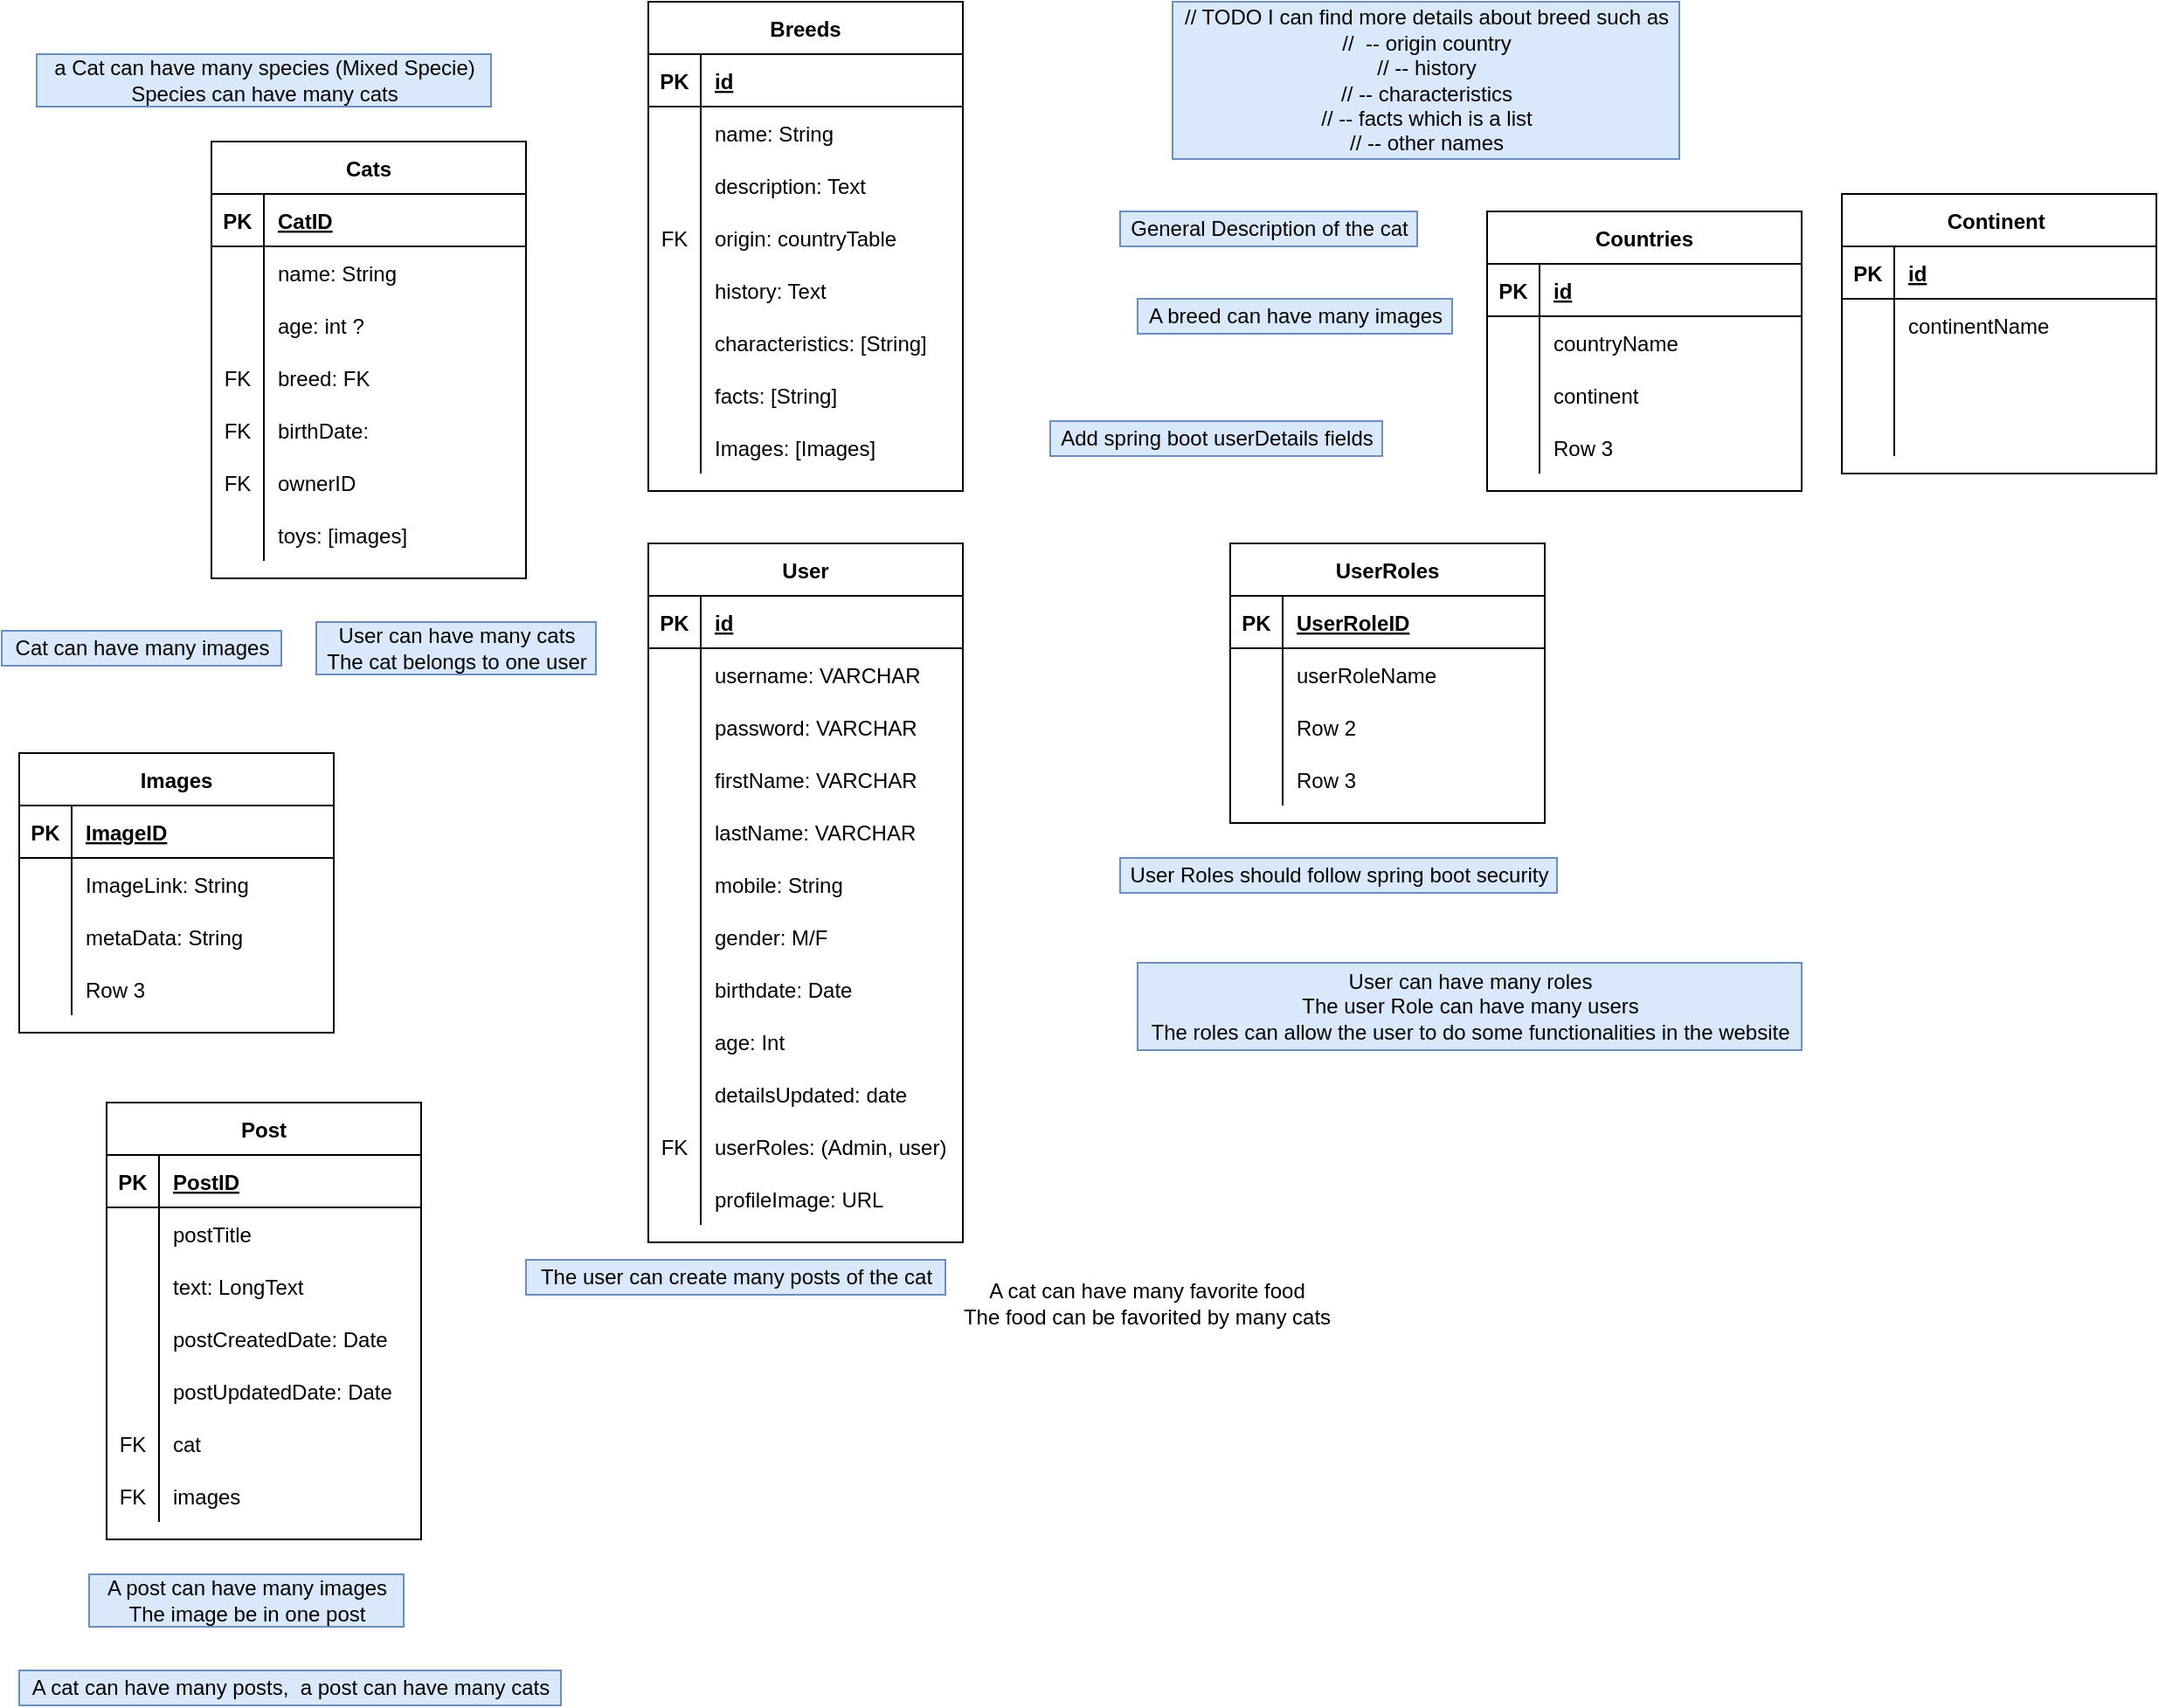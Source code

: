 <mxfile version="17.2.4" type="device"><diagram id="R2lEEEUBdFMjLlhIrx00" name="Page-1"><mxGraphModel dx="1107" dy="854" grid="1" gridSize="10" guides="1" tooltips="1" connect="1" arrows="1" fold="1" page="1" pageScale="1" pageWidth="850" pageHeight="1100" math="0" shadow="0" extFonts="Permanent Marker^https://fonts.googleapis.com/css?family=Permanent+Marker"><root><mxCell id="0"/><mxCell id="1" parent="0"/><mxCell id="0YcDJ8X8mqou8YEP6Hod-1" value="Cats" style="shape=table;startSize=30;container=1;collapsible=1;childLayout=tableLayout;fixedRows=1;rowLines=0;fontStyle=1;align=center;resizeLast=1;" parent="1" vertex="1"><mxGeometry x="140" y="100" width="180" height="250" as="geometry"/></mxCell><mxCell id="0YcDJ8X8mqou8YEP6Hod-2" value="" style="shape=tableRow;horizontal=0;startSize=0;swimlaneHead=0;swimlaneBody=0;fillColor=none;collapsible=0;dropTarget=0;points=[[0,0.5],[1,0.5]];portConstraint=eastwest;top=0;left=0;right=0;bottom=1;" parent="0YcDJ8X8mqou8YEP6Hod-1" vertex="1"><mxGeometry y="30" width="180" height="30" as="geometry"/></mxCell><mxCell id="0YcDJ8X8mqou8YEP6Hod-3" value="PK" style="shape=partialRectangle;connectable=0;fillColor=none;top=0;left=0;bottom=0;right=0;fontStyle=1;overflow=hidden;" parent="0YcDJ8X8mqou8YEP6Hod-2" vertex="1"><mxGeometry width="30" height="30" as="geometry"><mxRectangle width="30" height="30" as="alternateBounds"/></mxGeometry></mxCell><mxCell id="0YcDJ8X8mqou8YEP6Hod-4" value="CatID" style="shape=partialRectangle;connectable=0;fillColor=none;top=0;left=0;bottom=0;right=0;align=left;spacingLeft=6;fontStyle=5;overflow=hidden;" parent="0YcDJ8X8mqou8YEP6Hod-2" vertex="1"><mxGeometry x="30" width="150" height="30" as="geometry"><mxRectangle width="150" height="30" as="alternateBounds"/></mxGeometry></mxCell><mxCell id="0YcDJ8X8mqou8YEP6Hod-5" value="" style="shape=tableRow;horizontal=0;startSize=0;swimlaneHead=0;swimlaneBody=0;fillColor=none;collapsible=0;dropTarget=0;points=[[0,0.5],[1,0.5]];portConstraint=eastwest;top=0;left=0;right=0;bottom=0;" parent="0YcDJ8X8mqou8YEP6Hod-1" vertex="1"><mxGeometry y="60" width="180" height="30" as="geometry"/></mxCell><mxCell id="0YcDJ8X8mqou8YEP6Hod-6" value="" style="shape=partialRectangle;connectable=0;fillColor=none;top=0;left=0;bottom=0;right=0;editable=1;overflow=hidden;" parent="0YcDJ8X8mqou8YEP6Hod-5" vertex="1"><mxGeometry width="30" height="30" as="geometry"><mxRectangle width="30" height="30" as="alternateBounds"/></mxGeometry></mxCell><mxCell id="0YcDJ8X8mqou8YEP6Hod-7" value="name: String" style="shape=partialRectangle;connectable=0;fillColor=none;top=0;left=0;bottom=0;right=0;align=left;spacingLeft=6;overflow=hidden;" parent="0YcDJ8X8mqou8YEP6Hod-5" vertex="1"><mxGeometry x="30" width="150" height="30" as="geometry"><mxRectangle width="150" height="30" as="alternateBounds"/></mxGeometry></mxCell><mxCell id="0YcDJ8X8mqou8YEP6Hod-8" value="" style="shape=tableRow;horizontal=0;startSize=0;swimlaneHead=0;swimlaneBody=0;fillColor=none;collapsible=0;dropTarget=0;points=[[0,0.5],[1,0.5]];portConstraint=eastwest;top=0;left=0;right=0;bottom=0;" parent="0YcDJ8X8mqou8YEP6Hod-1" vertex="1"><mxGeometry y="90" width="180" height="30" as="geometry"/></mxCell><mxCell id="0YcDJ8X8mqou8YEP6Hod-9" value="" style="shape=partialRectangle;connectable=0;fillColor=none;top=0;left=0;bottom=0;right=0;editable=1;overflow=hidden;" parent="0YcDJ8X8mqou8YEP6Hod-8" vertex="1"><mxGeometry width="30" height="30" as="geometry"><mxRectangle width="30" height="30" as="alternateBounds"/></mxGeometry></mxCell><mxCell id="0YcDJ8X8mqou8YEP6Hod-10" value="age: int ?" style="shape=partialRectangle;connectable=0;fillColor=none;top=0;left=0;bottom=0;right=0;align=left;spacingLeft=6;overflow=hidden;" parent="0YcDJ8X8mqou8YEP6Hod-8" vertex="1"><mxGeometry x="30" width="150" height="30" as="geometry"><mxRectangle width="150" height="30" as="alternateBounds"/></mxGeometry></mxCell><mxCell id="0YcDJ8X8mqou8YEP6Hod-11" value="" style="shape=tableRow;horizontal=0;startSize=0;swimlaneHead=0;swimlaneBody=0;fillColor=none;collapsible=0;dropTarget=0;points=[[0,0.5],[1,0.5]];portConstraint=eastwest;top=0;left=0;right=0;bottom=0;" parent="0YcDJ8X8mqou8YEP6Hod-1" vertex="1"><mxGeometry y="120" width="180" height="30" as="geometry"/></mxCell><mxCell id="0YcDJ8X8mqou8YEP6Hod-12" value="FK" style="shape=partialRectangle;connectable=0;fillColor=none;top=0;left=0;bottom=0;right=0;editable=1;overflow=hidden;" parent="0YcDJ8X8mqou8YEP6Hod-11" vertex="1"><mxGeometry width="30" height="30" as="geometry"><mxRectangle width="30" height="30" as="alternateBounds"/></mxGeometry></mxCell><mxCell id="0YcDJ8X8mqou8YEP6Hod-13" value="breed: FK" style="shape=partialRectangle;connectable=0;fillColor=none;top=0;left=0;bottom=0;right=0;align=left;spacingLeft=6;overflow=hidden;" parent="0YcDJ8X8mqou8YEP6Hod-11" vertex="1"><mxGeometry x="30" width="150" height="30" as="geometry"><mxRectangle width="150" height="30" as="alternateBounds"/></mxGeometry></mxCell><mxCell id="0YcDJ8X8mqou8YEP6Hod-100" value="" style="shape=tableRow;horizontal=0;startSize=0;swimlaneHead=0;swimlaneBody=0;fillColor=none;collapsible=0;dropTarget=0;points=[[0,0.5],[1,0.5]];portConstraint=eastwest;top=0;left=0;right=0;bottom=0;" parent="0YcDJ8X8mqou8YEP6Hod-1" vertex="1"><mxGeometry y="150" width="180" height="30" as="geometry"/></mxCell><mxCell id="0YcDJ8X8mqou8YEP6Hod-101" value="FK" style="shape=partialRectangle;connectable=0;fillColor=none;top=0;left=0;bottom=0;right=0;editable=1;overflow=hidden;" parent="0YcDJ8X8mqou8YEP6Hod-100" vertex="1"><mxGeometry width="30" height="30" as="geometry"><mxRectangle width="30" height="30" as="alternateBounds"/></mxGeometry></mxCell><mxCell id="0YcDJ8X8mqou8YEP6Hod-102" value="birthDate:" style="shape=partialRectangle;connectable=0;fillColor=none;top=0;left=0;bottom=0;right=0;align=left;spacingLeft=6;overflow=hidden;" parent="0YcDJ8X8mqou8YEP6Hod-100" vertex="1"><mxGeometry x="30" width="150" height="30" as="geometry"><mxRectangle width="150" height="30" as="alternateBounds"/></mxGeometry></mxCell><mxCell id="0YcDJ8X8mqou8YEP6Hod-114" value="" style="shape=tableRow;horizontal=0;startSize=0;swimlaneHead=0;swimlaneBody=0;fillColor=none;collapsible=0;dropTarget=0;points=[[0,0.5],[1,0.5]];portConstraint=eastwest;top=0;left=0;right=0;bottom=0;" parent="0YcDJ8X8mqou8YEP6Hod-1" vertex="1"><mxGeometry y="180" width="180" height="30" as="geometry"/></mxCell><mxCell id="0YcDJ8X8mqou8YEP6Hod-115" value="FK" style="shape=partialRectangle;connectable=0;fillColor=none;top=0;left=0;bottom=0;right=0;editable=1;overflow=hidden;" parent="0YcDJ8X8mqou8YEP6Hod-114" vertex="1"><mxGeometry width="30" height="30" as="geometry"><mxRectangle width="30" height="30" as="alternateBounds"/></mxGeometry></mxCell><mxCell id="0YcDJ8X8mqou8YEP6Hod-116" value="ownerID" style="shape=partialRectangle;connectable=0;fillColor=none;top=0;left=0;bottom=0;right=0;align=left;spacingLeft=6;overflow=hidden;" parent="0YcDJ8X8mqou8YEP6Hod-114" vertex="1"><mxGeometry x="30" width="150" height="30" as="geometry"><mxRectangle width="150" height="30" as="alternateBounds"/></mxGeometry></mxCell><mxCell id="q5Ss8DFmrDMebMH1zld5-54" value="" style="shape=tableRow;horizontal=0;startSize=0;swimlaneHead=0;swimlaneBody=0;fillColor=none;collapsible=0;dropTarget=0;points=[[0,0.5],[1,0.5]];portConstraint=eastwest;top=0;left=0;right=0;bottom=0;" vertex="1" parent="0YcDJ8X8mqou8YEP6Hod-1"><mxGeometry y="210" width="180" height="30" as="geometry"/></mxCell><mxCell id="q5Ss8DFmrDMebMH1zld5-55" value="" style="shape=partialRectangle;connectable=0;fillColor=none;top=0;left=0;bottom=0;right=0;editable=1;overflow=hidden;" vertex="1" parent="q5Ss8DFmrDMebMH1zld5-54"><mxGeometry width="30" height="30" as="geometry"><mxRectangle width="30" height="30" as="alternateBounds"/></mxGeometry></mxCell><mxCell id="q5Ss8DFmrDMebMH1zld5-56" value="toys: [images]" style="shape=partialRectangle;connectable=0;fillColor=none;top=0;left=0;bottom=0;right=0;align=left;spacingLeft=6;overflow=hidden;" vertex="1" parent="q5Ss8DFmrDMebMH1zld5-54"><mxGeometry x="30" width="150" height="30" as="geometry"><mxRectangle width="150" height="30" as="alternateBounds"/></mxGeometry></mxCell><mxCell id="0YcDJ8X8mqou8YEP6Hod-43" value="a Cat can have many species (Mixed Specie)&lt;br&gt;Species can have many cats" style="text;html=1;align=center;verticalAlign=middle;resizable=0;points=[];autosize=1;strokeColor=#6c8ebf;fillColor=#dae8fc;" parent="1" vertex="1"><mxGeometry x="40" y="50" width="260" height="30" as="geometry"/></mxCell><mxCell id="0YcDJ8X8mqou8YEP6Hod-73" value="UserRoles" style="shape=table;startSize=30;container=1;collapsible=1;childLayout=tableLayout;fixedRows=1;rowLines=0;fontStyle=1;align=center;resizeLast=1;" parent="1" vertex="1"><mxGeometry x="723" y="330" width="180" height="160" as="geometry"/></mxCell><mxCell id="0YcDJ8X8mqou8YEP6Hod-74" value="" style="shape=tableRow;horizontal=0;startSize=0;swimlaneHead=0;swimlaneBody=0;fillColor=none;collapsible=0;dropTarget=0;points=[[0,0.5],[1,0.5]];portConstraint=eastwest;top=0;left=0;right=0;bottom=1;" parent="0YcDJ8X8mqou8YEP6Hod-73" vertex="1"><mxGeometry y="30" width="180" height="30" as="geometry"/></mxCell><mxCell id="0YcDJ8X8mqou8YEP6Hod-75" value="PK" style="shape=partialRectangle;connectable=0;fillColor=none;top=0;left=0;bottom=0;right=0;fontStyle=1;overflow=hidden;" parent="0YcDJ8X8mqou8YEP6Hod-74" vertex="1"><mxGeometry width="30" height="30" as="geometry"><mxRectangle width="30" height="30" as="alternateBounds"/></mxGeometry></mxCell><mxCell id="0YcDJ8X8mqou8YEP6Hod-76" value="UserRoleID" style="shape=partialRectangle;connectable=0;fillColor=none;top=0;left=0;bottom=0;right=0;align=left;spacingLeft=6;fontStyle=5;overflow=hidden;" parent="0YcDJ8X8mqou8YEP6Hod-74" vertex="1"><mxGeometry x="30" width="150" height="30" as="geometry"><mxRectangle width="150" height="30" as="alternateBounds"/></mxGeometry></mxCell><mxCell id="0YcDJ8X8mqou8YEP6Hod-77" value="" style="shape=tableRow;horizontal=0;startSize=0;swimlaneHead=0;swimlaneBody=0;fillColor=none;collapsible=0;dropTarget=0;points=[[0,0.5],[1,0.5]];portConstraint=eastwest;top=0;left=0;right=0;bottom=0;" parent="0YcDJ8X8mqou8YEP6Hod-73" vertex="1"><mxGeometry y="60" width="180" height="30" as="geometry"/></mxCell><mxCell id="0YcDJ8X8mqou8YEP6Hod-78" value="" style="shape=partialRectangle;connectable=0;fillColor=none;top=0;left=0;bottom=0;right=0;editable=1;overflow=hidden;" parent="0YcDJ8X8mqou8YEP6Hod-77" vertex="1"><mxGeometry width="30" height="30" as="geometry"><mxRectangle width="30" height="30" as="alternateBounds"/></mxGeometry></mxCell><mxCell id="0YcDJ8X8mqou8YEP6Hod-79" value="userRoleName" style="shape=partialRectangle;connectable=0;fillColor=none;top=0;left=0;bottom=0;right=0;align=left;spacingLeft=6;overflow=hidden;" parent="0YcDJ8X8mqou8YEP6Hod-77" vertex="1"><mxGeometry x="30" width="150" height="30" as="geometry"><mxRectangle width="150" height="30" as="alternateBounds"/></mxGeometry></mxCell><mxCell id="0YcDJ8X8mqou8YEP6Hod-80" value="" style="shape=tableRow;horizontal=0;startSize=0;swimlaneHead=0;swimlaneBody=0;fillColor=none;collapsible=0;dropTarget=0;points=[[0,0.5],[1,0.5]];portConstraint=eastwest;top=0;left=0;right=0;bottom=0;" parent="0YcDJ8X8mqou8YEP6Hod-73" vertex="1"><mxGeometry y="90" width="180" height="30" as="geometry"/></mxCell><mxCell id="0YcDJ8X8mqou8YEP6Hod-81" value="" style="shape=partialRectangle;connectable=0;fillColor=none;top=0;left=0;bottom=0;right=0;editable=1;overflow=hidden;" parent="0YcDJ8X8mqou8YEP6Hod-80" vertex="1"><mxGeometry width="30" height="30" as="geometry"><mxRectangle width="30" height="30" as="alternateBounds"/></mxGeometry></mxCell><mxCell id="0YcDJ8X8mqou8YEP6Hod-82" value="Row 2" style="shape=partialRectangle;connectable=0;fillColor=none;top=0;left=0;bottom=0;right=0;align=left;spacingLeft=6;overflow=hidden;" parent="0YcDJ8X8mqou8YEP6Hod-80" vertex="1"><mxGeometry x="30" width="150" height="30" as="geometry"><mxRectangle width="150" height="30" as="alternateBounds"/></mxGeometry></mxCell><mxCell id="0YcDJ8X8mqou8YEP6Hod-83" value="" style="shape=tableRow;horizontal=0;startSize=0;swimlaneHead=0;swimlaneBody=0;fillColor=none;collapsible=0;dropTarget=0;points=[[0,0.5],[1,0.5]];portConstraint=eastwest;top=0;left=0;right=0;bottom=0;" parent="0YcDJ8X8mqou8YEP6Hod-73" vertex="1"><mxGeometry y="120" width="180" height="30" as="geometry"/></mxCell><mxCell id="0YcDJ8X8mqou8YEP6Hod-84" value="" style="shape=partialRectangle;connectable=0;fillColor=none;top=0;left=0;bottom=0;right=0;editable=1;overflow=hidden;" parent="0YcDJ8X8mqou8YEP6Hod-83" vertex="1"><mxGeometry width="30" height="30" as="geometry"><mxRectangle width="30" height="30" as="alternateBounds"/></mxGeometry></mxCell><mxCell id="0YcDJ8X8mqou8YEP6Hod-85" value="Row 3" style="shape=partialRectangle;connectable=0;fillColor=none;top=0;left=0;bottom=0;right=0;align=left;spacingLeft=6;overflow=hidden;" parent="0YcDJ8X8mqou8YEP6Hod-83" vertex="1"><mxGeometry x="30" width="150" height="30" as="geometry"><mxRectangle width="150" height="30" as="alternateBounds"/></mxGeometry></mxCell><mxCell id="0YcDJ8X8mqou8YEP6Hod-86" value="User can have many roles&lt;br&gt;The user Role can have many users&lt;br&gt;The roles can allow the user to do some functionalities in the website" style="text;html=1;align=center;verticalAlign=middle;resizable=0;points=[];autosize=1;strokeColor=#6c8ebf;fillColor=#dae8fc;" parent="1" vertex="1"><mxGeometry x="670" y="570" width="380" height="50" as="geometry"/></mxCell><mxCell id="0YcDJ8X8mqou8YEP6Hod-87" value="Images" style="shape=table;startSize=30;container=1;collapsible=1;childLayout=tableLayout;fixedRows=1;rowLines=0;fontStyle=1;align=center;resizeLast=1;" parent="1" vertex="1"><mxGeometry x="30" y="450" width="180" height="160" as="geometry"/></mxCell><mxCell id="0YcDJ8X8mqou8YEP6Hod-88" value="" style="shape=tableRow;horizontal=0;startSize=0;swimlaneHead=0;swimlaneBody=0;fillColor=none;collapsible=0;dropTarget=0;points=[[0,0.5],[1,0.5]];portConstraint=eastwest;top=0;left=0;right=0;bottom=1;" parent="0YcDJ8X8mqou8YEP6Hod-87" vertex="1"><mxGeometry y="30" width="180" height="30" as="geometry"/></mxCell><mxCell id="0YcDJ8X8mqou8YEP6Hod-89" value="PK" style="shape=partialRectangle;connectable=0;fillColor=none;top=0;left=0;bottom=0;right=0;fontStyle=1;overflow=hidden;" parent="0YcDJ8X8mqou8YEP6Hod-88" vertex="1"><mxGeometry width="30" height="30" as="geometry"><mxRectangle width="30" height="30" as="alternateBounds"/></mxGeometry></mxCell><mxCell id="0YcDJ8X8mqou8YEP6Hod-90" value="ImageID" style="shape=partialRectangle;connectable=0;fillColor=none;top=0;left=0;bottom=0;right=0;align=left;spacingLeft=6;fontStyle=5;overflow=hidden;" parent="0YcDJ8X8mqou8YEP6Hod-88" vertex="1"><mxGeometry x="30" width="150" height="30" as="geometry"><mxRectangle width="150" height="30" as="alternateBounds"/></mxGeometry></mxCell><mxCell id="0YcDJ8X8mqou8YEP6Hod-91" value="" style="shape=tableRow;horizontal=0;startSize=0;swimlaneHead=0;swimlaneBody=0;fillColor=none;collapsible=0;dropTarget=0;points=[[0,0.5],[1,0.5]];portConstraint=eastwest;top=0;left=0;right=0;bottom=0;" parent="0YcDJ8X8mqou8YEP6Hod-87" vertex="1"><mxGeometry y="60" width="180" height="30" as="geometry"/></mxCell><mxCell id="0YcDJ8X8mqou8YEP6Hod-92" value="" style="shape=partialRectangle;connectable=0;fillColor=none;top=0;left=0;bottom=0;right=0;editable=1;overflow=hidden;" parent="0YcDJ8X8mqou8YEP6Hod-91" vertex="1"><mxGeometry width="30" height="30" as="geometry"><mxRectangle width="30" height="30" as="alternateBounds"/></mxGeometry></mxCell><mxCell id="0YcDJ8X8mqou8YEP6Hod-93" value="ImageLink: String" style="shape=partialRectangle;connectable=0;fillColor=none;top=0;left=0;bottom=0;right=0;align=left;spacingLeft=6;overflow=hidden;" parent="0YcDJ8X8mqou8YEP6Hod-91" vertex="1"><mxGeometry x="30" width="150" height="30" as="geometry"><mxRectangle width="150" height="30" as="alternateBounds"/></mxGeometry></mxCell><mxCell id="0YcDJ8X8mqou8YEP6Hod-94" value="" style="shape=tableRow;horizontal=0;startSize=0;swimlaneHead=0;swimlaneBody=0;fillColor=none;collapsible=0;dropTarget=0;points=[[0,0.5],[1,0.5]];portConstraint=eastwest;top=0;left=0;right=0;bottom=0;" parent="0YcDJ8X8mqou8YEP6Hod-87" vertex="1"><mxGeometry y="90" width="180" height="30" as="geometry"/></mxCell><mxCell id="0YcDJ8X8mqou8YEP6Hod-95" value="" style="shape=partialRectangle;connectable=0;fillColor=none;top=0;left=0;bottom=0;right=0;editable=1;overflow=hidden;" parent="0YcDJ8X8mqou8YEP6Hod-94" vertex="1"><mxGeometry width="30" height="30" as="geometry"><mxRectangle width="30" height="30" as="alternateBounds"/></mxGeometry></mxCell><mxCell id="0YcDJ8X8mqou8YEP6Hod-96" value="metaData: String" style="shape=partialRectangle;connectable=0;fillColor=none;top=0;left=0;bottom=0;right=0;align=left;spacingLeft=6;overflow=hidden;" parent="0YcDJ8X8mqou8YEP6Hod-94" vertex="1"><mxGeometry x="30" width="150" height="30" as="geometry"><mxRectangle width="150" height="30" as="alternateBounds"/></mxGeometry></mxCell><mxCell id="0YcDJ8X8mqou8YEP6Hod-97" value="" style="shape=tableRow;horizontal=0;startSize=0;swimlaneHead=0;swimlaneBody=0;fillColor=none;collapsible=0;dropTarget=0;points=[[0,0.5],[1,0.5]];portConstraint=eastwest;top=0;left=0;right=0;bottom=0;" parent="0YcDJ8X8mqou8YEP6Hod-87" vertex="1"><mxGeometry y="120" width="180" height="30" as="geometry"/></mxCell><mxCell id="0YcDJ8X8mqou8YEP6Hod-98" value="" style="shape=partialRectangle;connectable=0;fillColor=none;top=0;left=0;bottom=0;right=0;editable=1;overflow=hidden;" parent="0YcDJ8X8mqou8YEP6Hod-97" vertex="1"><mxGeometry width="30" height="30" as="geometry"><mxRectangle width="30" height="30" as="alternateBounds"/></mxGeometry></mxCell><mxCell id="0YcDJ8X8mqou8YEP6Hod-99" value="Row 3" style="shape=partialRectangle;connectable=0;fillColor=none;top=0;left=0;bottom=0;right=0;align=left;spacingLeft=6;overflow=hidden;" parent="0YcDJ8X8mqou8YEP6Hod-97" vertex="1"><mxGeometry x="30" width="150" height="30" as="geometry"><mxRectangle width="150" height="30" as="alternateBounds"/></mxGeometry></mxCell><mxCell id="0YcDJ8X8mqou8YEP6Hod-112" value="General Description of the cat" style="text;html=1;align=center;verticalAlign=middle;resizable=0;points=[];autosize=1;strokeColor=#6c8ebf;fillColor=#dae8fc;" parent="1" vertex="1"><mxGeometry x="660" y="140" width="170" height="20" as="geometry"/></mxCell><mxCell id="0YcDJ8X8mqou8YEP6Hod-113" value="User can have many cats&lt;br&gt;The cat belongs to one user" style="text;html=1;align=center;verticalAlign=middle;resizable=0;points=[];autosize=1;strokeColor=#6c8ebf;fillColor=#dae8fc;" parent="1" vertex="1"><mxGeometry x="200" y="375" width="160" height="30" as="geometry"/></mxCell><mxCell id="0YcDJ8X8mqou8YEP6Hod-117" value="Cat can have many images" style="text;html=1;align=center;verticalAlign=middle;resizable=0;points=[];autosize=1;strokeColor=#6c8ebf;fillColor=#dae8fc;" parent="1" vertex="1"><mxGeometry x="20" y="380" width="160" height="20" as="geometry"/></mxCell><mxCell id="0YcDJ8X8mqou8YEP6Hod-118" value="Post" style="shape=table;startSize=30;container=1;collapsible=1;childLayout=tableLayout;fixedRows=1;rowLines=0;fontStyle=1;align=center;resizeLast=1;" parent="1" vertex="1"><mxGeometry x="80" y="650" width="180" height="250" as="geometry"/></mxCell><mxCell id="0YcDJ8X8mqou8YEP6Hod-119" value="" style="shape=tableRow;horizontal=0;startSize=0;swimlaneHead=0;swimlaneBody=0;fillColor=none;collapsible=0;dropTarget=0;points=[[0,0.5],[1,0.5]];portConstraint=eastwest;top=0;left=0;right=0;bottom=1;" parent="0YcDJ8X8mqou8YEP6Hod-118" vertex="1"><mxGeometry y="30" width="180" height="30" as="geometry"/></mxCell><mxCell id="0YcDJ8X8mqou8YEP6Hod-120" value="PK" style="shape=partialRectangle;connectable=0;fillColor=none;top=0;left=0;bottom=0;right=0;fontStyle=1;overflow=hidden;" parent="0YcDJ8X8mqou8YEP6Hod-119" vertex="1"><mxGeometry width="30" height="30" as="geometry"><mxRectangle width="30" height="30" as="alternateBounds"/></mxGeometry></mxCell><mxCell id="0YcDJ8X8mqou8YEP6Hod-121" value="PostID" style="shape=partialRectangle;connectable=0;fillColor=none;top=0;left=0;bottom=0;right=0;align=left;spacingLeft=6;fontStyle=5;overflow=hidden;" parent="0YcDJ8X8mqou8YEP6Hod-119" vertex="1"><mxGeometry x="30" width="150" height="30" as="geometry"><mxRectangle width="150" height="30" as="alternateBounds"/></mxGeometry></mxCell><mxCell id="0YcDJ8X8mqou8YEP6Hod-122" value="" style="shape=tableRow;horizontal=0;startSize=0;swimlaneHead=0;swimlaneBody=0;fillColor=none;collapsible=0;dropTarget=0;points=[[0,0.5],[1,0.5]];portConstraint=eastwest;top=0;left=0;right=0;bottom=0;" parent="0YcDJ8X8mqou8YEP6Hod-118" vertex="1"><mxGeometry y="60" width="180" height="30" as="geometry"/></mxCell><mxCell id="0YcDJ8X8mqou8YEP6Hod-123" value="" style="shape=partialRectangle;connectable=0;fillColor=none;top=0;left=0;bottom=0;right=0;editable=1;overflow=hidden;" parent="0YcDJ8X8mqou8YEP6Hod-122" vertex="1"><mxGeometry width="30" height="30" as="geometry"><mxRectangle width="30" height="30" as="alternateBounds"/></mxGeometry></mxCell><mxCell id="0YcDJ8X8mqou8YEP6Hod-124" value="postTitle" style="shape=partialRectangle;connectable=0;fillColor=none;top=0;left=0;bottom=0;right=0;align=left;spacingLeft=6;overflow=hidden;" parent="0YcDJ8X8mqou8YEP6Hod-122" vertex="1"><mxGeometry x="30" width="150" height="30" as="geometry"><mxRectangle width="150" height="30" as="alternateBounds"/></mxGeometry></mxCell><mxCell id="0YcDJ8X8mqou8YEP6Hod-125" value="" style="shape=tableRow;horizontal=0;startSize=0;swimlaneHead=0;swimlaneBody=0;fillColor=none;collapsible=0;dropTarget=0;points=[[0,0.5],[1,0.5]];portConstraint=eastwest;top=0;left=0;right=0;bottom=0;" parent="0YcDJ8X8mqou8YEP6Hod-118" vertex="1"><mxGeometry y="90" width="180" height="30" as="geometry"/></mxCell><mxCell id="0YcDJ8X8mqou8YEP6Hod-126" value="" style="shape=partialRectangle;connectable=0;fillColor=none;top=0;left=0;bottom=0;right=0;editable=1;overflow=hidden;" parent="0YcDJ8X8mqou8YEP6Hod-125" vertex="1"><mxGeometry width="30" height="30" as="geometry"><mxRectangle width="30" height="30" as="alternateBounds"/></mxGeometry></mxCell><mxCell id="0YcDJ8X8mqou8YEP6Hod-127" value="text: LongText" style="shape=partialRectangle;connectable=0;fillColor=none;top=0;left=0;bottom=0;right=0;align=left;spacingLeft=6;overflow=hidden;" parent="0YcDJ8X8mqou8YEP6Hod-125" vertex="1"><mxGeometry x="30" width="150" height="30" as="geometry"><mxRectangle width="150" height="30" as="alternateBounds"/></mxGeometry></mxCell><mxCell id="0YcDJ8X8mqou8YEP6Hod-128" value="" style="shape=tableRow;horizontal=0;startSize=0;swimlaneHead=0;swimlaneBody=0;fillColor=none;collapsible=0;dropTarget=0;points=[[0,0.5],[1,0.5]];portConstraint=eastwest;top=0;left=0;right=0;bottom=0;" parent="0YcDJ8X8mqou8YEP6Hod-118" vertex="1"><mxGeometry y="120" width="180" height="30" as="geometry"/></mxCell><mxCell id="0YcDJ8X8mqou8YEP6Hod-129" value="" style="shape=partialRectangle;connectable=0;fillColor=none;top=0;left=0;bottom=0;right=0;editable=1;overflow=hidden;" parent="0YcDJ8X8mqou8YEP6Hod-128" vertex="1"><mxGeometry width="30" height="30" as="geometry"><mxRectangle width="30" height="30" as="alternateBounds"/></mxGeometry></mxCell><mxCell id="0YcDJ8X8mqou8YEP6Hod-130" value="postCreatedDate: Date" style="shape=partialRectangle;connectable=0;fillColor=none;top=0;left=0;bottom=0;right=0;align=left;spacingLeft=6;overflow=hidden;" parent="0YcDJ8X8mqou8YEP6Hod-128" vertex="1"><mxGeometry x="30" width="150" height="30" as="geometry"><mxRectangle width="150" height="30" as="alternateBounds"/></mxGeometry></mxCell><mxCell id="0YcDJ8X8mqou8YEP6Hod-131" value="" style="shape=tableRow;horizontal=0;startSize=0;swimlaneHead=0;swimlaneBody=0;fillColor=none;collapsible=0;dropTarget=0;points=[[0,0.5],[1,0.5]];portConstraint=eastwest;top=0;left=0;right=0;bottom=0;" parent="0YcDJ8X8mqou8YEP6Hod-118" vertex="1"><mxGeometry y="150" width="180" height="30" as="geometry"/></mxCell><mxCell id="0YcDJ8X8mqou8YEP6Hod-132" value="" style="shape=partialRectangle;connectable=0;fillColor=none;top=0;left=0;bottom=0;right=0;editable=1;overflow=hidden;" parent="0YcDJ8X8mqou8YEP6Hod-131" vertex="1"><mxGeometry width="30" height="30" as="geometry"><mxRectangle width="30" height="30" as="alternateBounds"/></mxGeometry></mxCell><mxCell id="0YcDJ8X8mqou8YEP6Hod-133" value="postUpdatedDate: Date" style="shape=partialRectangle;connectable=0;fillColor=none;top=0;left=0;bottom=0;right=0;align=left;spacingLeft=6;overflow=hidden;" parent="0YcDJ8X8mqou8YEP6Hod-131" vertex="1"><mxGeometry x="30" width="150" height="30" as="geometry"><mxRectangle width="150" height="30" as="alternateBounds"/></mxGeometry></mxCell><mxCell id="0YcDJ8X8mqou8YEP6Hod-162" value="" style="shape=tableRow;horizontal=0;startSize=0;swimlaneHead=0;swimlaneBody=0;fillColor=none;collapsible=0;dropTarget=0;points=[[0,0.5],[1,0.5]];portConstraint=eastwest;top=0;left=0;right=0;bottom=0;" parent="0YcDJ8X8mqou8YEP6Hod-118" vertex="1"><mxGeometry y="180" width="180" height="30" as="geometry"/></mxCell><mxCell id="0YcDJ8X8mqou8YEP6Hod-163" value="FK" style="shape=partialRectangle;connectable=0;fillColor=none;top=0;left=0;bottom=0;right=0;editable=1;overflow=hidden;" parent="0YcDJ8X8mqou8YEP6Hod-162" vertex="1"><mxGeometry width="30" height="30" as="geometry"><mxRectangle width="30" height="30" as="alternateBounds"/></mxGeometry></mxCell><mxCell id="0YcDJ8X8mqou8YEP6Hod-164" value="cat" style="shape=partialRectangle;connectable=0;fillColor=none;top=0;left=0;bottom=0;right=0;align=left;spacingLeft=6;overflow=hidden;" parent="0YcDJ8X8mqou8YEP6Hod-162" vertex="1"><mxGeometry x="30" width="150" height="30" as="geometry"><mxRectangle width="150" height="30" as="alternateBounds"/></mxGeometry></mxCell><mxCell id="q5Ss8DFmrDMebMH1zld5-100" value="" style="shape=tableRow;horizontal=0;startSize=0;swimlaneHead=0;swimlaneBody=0;fillColor=none;collapsible=0;dropTarget=0;points=[[0,0.5],[1,0.5]];portConstraint=eastwest;top=0;left=0;right=0;bottom=0;" vertex="1" parent="0YcDJ8X8mqou8YEP6Hod-118"><mxGeometry y="210" width="180" height="30" as="geometry"/></mxCell><mxCell id="q5Ss8DFmrDMebMH1zld5-101" value="FK" style="shape=partialRectangle;connectable=0;fillColor=none;top=0;left=0;bottom=0;right=0;editable=1;overflow=hidden;" vertex="1" parent="q5Ss8DFmrDMebMH1zld5-100"><mxGeometry width="30" height="30" as="geometry"><mxRectangle width="30" height="30" as="alternateBounds"/></mxGeometry></mxCell><mxCell id="q5Ss8DFmrDMebMH1zld5-102" value="images" style="shape=partialRectangle;connectable=0;fillColor=none;top=0;left=0;bottom=0;right=0;align=left;spacingLeft=6;overflow=hidden;" vertex="1" parent="q5Ss8DFmrDMebMH1zld5-100"><mxGeometry x="30" width="150" height="30" as="geometry"><mxRectangle width="150" height="30" as="alternateBounds"/></mxGeometry></mxCell><mxCell id="0YcDJ8X8mqou8YEP6Hod-134" value="The user can create many posts of the cat" style="text;html=1;align=center;verticalAlign=middle;resizable=0;points=[];autosize=1;strokeColor=#6c8ebf;fillColor=#dae8fc;" parent="1" vertex="1"><mxGeometry x="320" y="740" width="240" height="20" as="geometry"/></mxCell><mxCell id="0YcDJ8X8mqou8YEP6Hod-165" value="A cat can have many favorite food&lt;br&gt;The food can be favorited by many cats" style="text;html=1;align=center;verticalAlign=middle;resizable=0;points=[];autosize=1;strokeColor=none;fillColor=none;" parent="1" vertex="1"><mxGeometry x="560" y="750" width="230" height="30" as="geometry"/></mxCell><mxCell id="0YcDJ8X8mqou8YEP6Hod-166" value="A post can have many images&lt;br&gt;The image be in one post" style="text;html=1;align=center;verticalAlign=middle;resizable=0;points=[];autosize=1;strokeColor=#6c8ebf;fillColor=#dae8fc;" parent="1" vertex="1"><mxGeometry x="70" y="920" width="180" height="30" as="geometry"/></mxCell><mxCell id="0YcDJ8X8mqou8YEP6Hod-167" value="A breed can have many images" style="text;html=1;align=center;verticalAlign=middle;resizable=0;points=[];autosize=1;strokeColor=#6c8ebf;fillColor=#dae8fc;" parent="1" vertex="1"><mxGeometry x="670" y="190" width="180" height="20" as="geometry"/></mxCell><mxCell id="q5Ss8DFmrDMebMH1zld5-1" value="Breeds" style="shape=table;startSize=30;container=1;collapsible=1;childLayout=tableLayout;fixedRows=1;rowLines=0;fontStyle=1;align=center;resizeLast=1;" vertex="1" parent="1"><mxGeometry x="390" y="20" width="180" height="280" as="geometry"/></mxCell><mxCell id="q5Ss8DFmrDMebMH1zld5-2" value="" style="shape=tableRow;horizontal=0;startSize=0;swimlaneHead=0;swimlaneBody=0;fillColor=none;collapsible=0;dropTarget=0;points=[[0,0.5],[1,0.5]];portConstraint=eastwest;top=0;left=0;right=0;bottom=1;" vertex="1" parent="q5Ss8DFmrDMebMH1zld5-1"><mxGeometry y="30" width="180" height="30" as="geometry"/></mxCell><mxCell id="q5Ss8DFmrDMebMH1zld5-3" value="PK" style="shape=partialRectangle;connectable=0;fillColor=none;top=0;left=0;bottom=0;right=0;fontStyle=1;overflow=hidden;" vertex="1" parent="q5Ss8DFmrDMebMH1zld5-2"><mxGeometry width="30" height="30" as="geometry"><mxRectangle width="30" height="30" as="alternateBounds"/></mxGeometry></mxCell><mxCell id="q5Ss8DFmrDMebMH1zld5-4" value="id" style="shape=partialRectangle;connectable=0;fillColor=none;top=0;left=0;bottom=0;right=0;align=left;spacingLeft=6;fontStyle=5;overflow=hidden;" vertex="1" parent="q5Ss8DFmrDMebMH1zld5-2"><mxGeometry x="30" width="150" height="30" as="geometry"><mxRectangle width="150" height="30" as="alternateBounds"/></mxGeometry></mxCell><mxCell id="q5Ss8DFmrDMebMH1zld5-5" value="" style="shape=tableRow;horizontal=0;startSize=0;swimlaneHead=0;swimlaneBody=0;fillColor=none;collapsible=0;dropTarget=0;points=[[0,0.5],[1,0.5]];portConstraint=eastwest;top=0;left=0;right=0;bottom=0;" vertex="1" parent="q5Ss8DFmrDMebMH1zld5-1"><mxGeometry y="60" width="180" height="30" as="geometry"/></mxCell><mxCell id="q5Ss8DFmrDMebMH1zld5-6" value="" style="shape=partialRectangle;connectable=0;fillColor=none;top=0;left=0;bottom=0;right=0;editable=1;overflow=hidden;" vertex="1" parent="q5Ss8DFmrDMebMH1zld5-5"><mxGeometry width="30" height="30" as="geometry"><mxRectangle width="30" height="30" as="alternateBounds"/></mxGeometry></mxCell><mxCell id="q5Ss8DFmrDMebMH1zld5-7" value="name: String" style="shape=partialRectangle;connectable=0;fillColor=none;top=0;left=0;bottom=0;right=0;align=left;spacingLeft=6;overflow=hidden;" vertex="1" parent="q5Ss8DFmrDMebMH1zld5-5"><mxGeometry x="30" width="150" height="30" as="geometry"><mxRectangle width="150" height="30" as="alternateBounds"/></mxGeometry></mxCell><mxCell id="q5Ss8DFmrDMebMH1zld5-8" value="" style="shape=tableRow;horizontal=0;startSize=0;swimlaneHead=0;swimlaneBody=0;fillColor=none;collapsible=0;dropTarget=0;points=[[0,0.5],[1,0.5]];portConstraint=eastwest;top=0;left=0;right=0;bottom=0;" vertex="1" parent="q5Ss8DFmrDMebMH1zld5-1"><mxGeometry y="90" width="180" height="30" as="geometry"/></mxCell><mxCell id="q5Ss8DFmrDMebMH1zld5-9" value="" style="shape=partialRectangle;connectable=0;fillColor=none;top=0;left=0;bottom=0;right=0;editable=1;overflow=hidden;" vertex="1" parent="q5Ss8DFmrDMebMH1zld5-8"><mxGeometry width="30" height="30" as="geometry"><mxRectangle width="30" height="30" as="alternateBounds"/></mxGeometry></mxCell><mxCell id="q5Ss8DFmrDMebMH1zld5-10" value="description: Text" style="shape=partialRectangle;connectable=0;fillColor=none;top=0;left=0;bottom=0;right=0;align=left;spacingLeft=6;overflow=hidden;" vertex="1" parent="q5Ss8DFmrDMebMH1zld5-8"><mxGeometry x="30" width="150" height="30" as="geometry"><mxRectangle width="150" height="30" as="alternateBounds"/></mxGeometry></mxCell><mxCell id="q5Ss8DFmrDMebMH1zld5-11" value="" style="shape=tableRow;horizontal=0;startSize=0;swimlaneHead=0;swimlaneBody=0;fillColor=none;collapsible=0;dropTarget=0;points=[[0,0.5],[1,0.5]];portConstraint=eastwest;top=0;left=0;right=0;bottom=0;" vertex="1" parent="q5Ss8DFmrDMebMH1zld5-1"><mxGeometry y="120" width="180" height="30" as="geometry"/></mxCell><mxCell id="q5Ss8DFmrDMebMH1zld5-12" value="FK" style="shape=partialRectangle;connectable=0;fillColor=none;top=0;left=0;bottom=0;right=0;editable=1;overflow=hidden;" vertex="1" parent="q5Ss8DFmrDMebMH1zld5-11"><mxGeometry width="30" height="30" as="geometry"><mxRectangle width="30" height="30" as="alternateBounds"/></mxGeometry></mxCell><mxCell id="q5Ss8DFmrDMebMH1zld5-13" value="origin: countryTable" style="shape=partialRectangle;connectable=0;fillColor=none;top=0;left=0;bottom=0;right=0;align=left;spacingLeft=6;overflow=hidden;" vertex="1" parent="q5Ss8DFmrDMebMH1zld5-11"><mxGeometry x="30" width="150" height="30" as="geometry"><mxRectangle width="150" height="30" as="alternateBounds"/></mxGeometry></mxCell><mxCell id="q5Ss8DFmrDMebMH1zld5-57" value="" style="shape=tableRow;horizontal=0;startSize=0;swimlaneHead=0;swimlaneBody=0;fillColor=none;collapsible=0;dropTarget=0;points=[[0,0.5],[1,0.5]];portConstraint=eastwest;top=0;left=0;right=0;bottom=0;" vertex="1" parent="q5Ss8DFmrDMebMH1zld5-1"><mxGeometry y="150" width="180" height="30" as="geometry"/></mxCell><mxCell id="q5Ss8DFmrDMebMH1zld5-58" value="" style="shape=partialRectangle;connectable=0;fillColor=none;top=0;left=0;bottom=0;right=0;editable=1;overflow=hidden;" vertex="1" parent="q5Ss8DFmrDMebMH1zld5-57"><mxGeometry width="30" height="30" as="geometry"><mxRectangle width="30" height="30" as="alternateBounds"/></mxGeometry></mxCell><mxCell id="q5Ss8DFmrDMebMH1zld5-59" value="history: Text" style="shape=partialRectangle;connectable=0;fillColor=none;top=0;left=0;bottom=0;right=0;align=left;spacingLeft=6;overflow=hidden;" vertex="1" parent="q5Ss8DFmrDMebMH1zld5-57"><mxGeometry x="30" width="150" height="30" as="geometry"><mxRectangle width="150" height="30" as="alternateBounds"/></mxGeometry></mxCell><mxCell id="q5Ss8DFmrDMebMH1zld5-60" value="" style="shape=tableRow;horizontal=0;startSize=0;swimlaneHead=0;swimlaneBody=0;fillColor=none;collapsible=0;dropTarget=0;points=[[0,0.5],[1,0.5]];portConstraint=eastwest;top=0;left=0;right=0;bottom=0;" vertex="1" parent="q5Ss8DFmrDMebMH1zld5-1"><mxGeometry y="180" width="180" height="30" as="geometry"/></mxCell><mxCell id="q5Ss8DFmrDMebMH1zld5-61" value="" style="shape=partialRectangle;connectable=0;fillColor=none;top=0;left=0;bottom=0;right=0;editable=1;overflow=hidden;" vertex="1" parent="q5Ss8DFmrDMebMH1zld5-60"><mxGeometry width="30" height="30" as="geometry"><mxRectangle width="30" height="30" as="alternateBounds"/></mxGeometry></mxCell><mxCell id="q5Ss8DFmrDMebMH1zld5-62" value="characteristics: [String]" style="shape=partialRectangle;connectable=0;fillColor=none;top=0;left=0;bottom=0;right=0;align=left;spacingLeft=6;overflow=hidden;" vertex="1" parent="q5Ss8DFmrDMebMH1zld5-60"><mxGeometry x="30" width="150" height="30" as="geometry"><mxRectangle width="150" height="30" as="alternateBounds"/></mxGeometry></mxCell><mxCell id="q5Ss8DFmrDMebMH1zld5-63" value="" style="shape=tableRow;horizontal=0;startSize=0;swimlaneHead=0;swimlaneBody=0;fillColor=none;collapsible=0;dropTarget=0;points=[[0,0.5],[1,0.5]];portConstraint=eastwest;top=0;left=0;right=0;bottom=0;" vertex="1" parent="q5Ss8DFmrDMebMH1zld5-1"><mxGeometry y="210" width="180" height="30" as="geometry"/></mxCell><mxCell id="q5Ss8DFmrDMebMH1zld5-64" value="" style="shape=partialRectangle;connectable=0;fillColor=none;top=0;left=0;bottom=0;right=0;editable=1;overflow=hidden;" vertex="1" parent="q5Ss8DFmrDMebMH1zld5-63"><mxGeometry width="30" height="30" as="geometry"><mxRectangle width="30" height="30" as="alternateBounds"/></mxGeometry></mxCell><mxCell id="q5Ss8DFmrDMebMH1zld5-65" value="facts: [String]" style="shape=partialRectangle;connectable=0;fillColor=none;top=0;left=0;bottom=0;right=0;align=left;spacingLeft=6;overflow=hidden;" vertex="1" parent="q5Ss8DFmrDMebMH1zld5-63"><mxGeometry x="30" width="150" height="30" as="geometry"><mxRectangle width="150" height="30" as="alternateBounds"/></mxGeometry></mxCell><mxCell id="q5Ss8DFmrDMebMH1zld5-92" value="" style="shape=tableRow;horizontal=0;startSize=0;swimlaneHead=0;swimlaneBody=0;fillColor=none;collapsible=0;dropTarget=0;points=[[0,0.5],[1,0.5]];portConstraint=eastwest;top=0;left=0;right=0;bottom=0;" vertex="1" parent="q5Ss8DFmrDMebMH1zld5-1"><mxGeometry y="240" width="180" height="30" as="geometry"/></mxCell><mxCell id="q5Ss8DFmrDMebMH1zld5-93" value="" style="shape=partialRectangle;connectable=0;fillColor=none;top=0;left=0;bottom=0;right=0;editable=1;overflow=hidden;" vertex="1" parent="q5Ss8DFmrDMebMH1zld5-92"><mxGeometry width="30" height="30" as="geometry"><mxRectangle width="30" height="30" as="alternateBounds"/></mxGeometry></mxCell><mxCell id="q5Ss8DFmrDMebMH1zld5-94" value="Images: [Images]" style="shape=partialRectangle;connectable=0;fillColor=none;top=0;left=0;bottom=0;right=0;align=left;spacingLeft=6;overflow=hidden;" vertex="1" parent="q5Ss8DFmrDMebMH1zld5-92"><mxGeometry x="30" width="150" height="30" as="geometry"><mxRectangle width="150" height="30" as="alternateBounds"/></mxGeometry></mxCell><mxCell id="q5Ss8DFmrDMebMH1zld5-15" value="&lt;div&gt;// TODO I can find more details about breed such as&lt;/div&gt;&lt;div&gt;//&amp;nbsp; -- origin country&lt;/div&gt;&lt;div&gt;// -- history&lt;/div&gt;&lt;div&gt;// -- characteristics&lt;/div&gt;&lt;div&gt;// -- facts which is a list&lt;/div&gt;&lt;div&gt;// -- other names&lt;/div&gt;" style="text;html=1;align=center;verticalAlign=middle;resizable=0;points=[];autosize=1;strokeColor=#6c8ebf;fillColor=#dae8fc;fontSize=12;fontFamily=Helvetica;" vertex="1" parent="1"><mxGeometry x="690" y="20" width="290" height="90" as="geometry"/></mxCell><mxCell id="q5Ss8DFmrDMebMH1zld5-16" value="User" style="shape=table;startSize=30;container=1;collapsible=1;childLayout=tableLayout;fixedRows=1;rowLines=0;fontStyle=1;align=center;resizeLast=1;" vertex="1" parent="1"><mxGeometry x="390" y="330" width="180" height="400" as="geometry"/></mxCell><mxCell id="q5Ss8DFmrDMebMH1zld5-17" value="" style="shape=tableRow;horizontal=0;startSize=0;swimlaneHead=0;swimlaneBody=0;fillColor=none;collapsible=0;dropTarget=0;points=[[0,0.5],[1,0.5]];portConstraint=eastwest;top=0;left=0;right=0;bottom=1;" vertex="1" parent="q5Ss8DFmrDMebMH1zld5-16"><mxGeometry y="30" width="180" height="30" as="geometry"/></mxCell><mxCell id="q5Ss8DFmrDMebMH1zld5-18" value="PK" style="shape=partialRectangle;connectable=0;fillColor=none;top=0;left=0;bottom=0;right=0;fontStyle=1;overflow=hidden;" vertex="1" parent="q5Ss8DFmrDMebMH1zld5-17"><mxGeometry width="30" height="30" as="geometry"><mxRectangle width="30" height="30" as="alternateBounds"/></mxGeometry></mxCell><mxCell id="q5Ss8DFmrDMebMH1zld5-19" value="id" style="shape=partialRectangle;connectable=0;fillColor=none;top=0;left=0;bottom=0;right=0;align=left;spacingLeft=6;fontStyle=5;overflow=hidden;" vertex="1" parent="q5Ss8DFmrDMebMH1zld5-17"><mxGeometry x="30" width="150" height="30" as="geometry"><mxRectangle width="150" height="30" as="alternateBounds"/></mxGeometry></mxCell><mxCell id="q5Ss8DFmrDMebMH1zld5-20" value="" style="shape=tableRow;horizontal=0;startSize=0;swimlaneHead=0;swimlaneBody=0;fillColor=none;collapsible=0;dropTarget=0;points=[[0,0.5],[1,0.5]];portConstraint=eastwest;top=0;left=0;right=0;bottom=0;" vertex="1" parent="q5Ss8DFmrDMebMH1zld5-16"><mxGeometry y="60" width="180" height="30" as="geometry"/></mxCell><mxCell id="q5Ss8DFmrDMebMH1zld5-21" value="" style="shape=partialRectangle;connectable=0;fillColor=none;top=0;left=0;bottom=0;right=0;editable=1;overflow=hidden;" vertex="1" parent="q5Ss8DFmrDMebMH1zld5-20"><mxGeometry width="30" height="30" as="geometry"><mxRectangle width="30" height="30" as="alternateBounds"/></mxGeometry></mxCell><mxCell id="q5Ss8DFmrDMebMH1zld5-22" value="username: VARCHAR" style="shape=partialRectangle;connectable=0;fillColor=none;top=0;left=0;bottom=0;right=0;align=left;spacingLeft=6;overflow=hidden;" vertex="1" parent="q5Ss8DFmrDMebMH1zld5-20"><mxGeometry x="30" width="150" height="30" as="geometry"><mxRectangle width="150" height="30" as="alternateBounds"/></mxGeometry></mxCell><mxCell id="q5Ss8DFmrDMebMH1zld5-23" value="" style="shape=tableRow;horizontal=0;startSize=0;swimlaneHead=0;swimlaneBody=0;fillColor=none;collapsible=0;dropTarget=0;points=[[0,0.5],[1,0.5]];portConstraint=eastwest;top=0;left=0;right=0;bottom=0;" vertex="1" parent="q5Ss8DFmrDMebMH1zld5-16"><mxGeometry y="90" width="180" height="30" as="geometry"/></mxCell><mxCell id="q5Ss8DFmrDMebMH1zld5-24" value="" style="shape=partialRectangle;connectable=0;fillColor=none;top=0;left=0;bottom=0;right=0;editable=1;overflow=hidden;" vertex="1" parent="q5Ss8DFmrDMebMH1zld5-23"><mxGeometry width="30" height="30" as="geometry"><mxRectangle width="30" height="30" as="alternateBounds"/></mxGeometry></mxCell><mxCell id="q5Ss8DFmrDMebMH1zld5-25" value="password: VARCHAR" style="shape=partialRectangle;connectable=0;fillColor=none;top=0;left=0;bottom=0;right=0;align=left;spacingLeft=6;overflow=hidden;" vertex="1" parent="q5Ss8DFmrDMebMH1zld5-23"><mxGeometry x="30" width="150" height="30" as="geometry"><mxRectangle width="150" height="30" as="alternateBounds"/></mxGeometry></mxCell><mxCell id="q5Ss8DFmrDMebMH1zld5-26" value="" style="shape=tableRow;horizontal=0;startSize=0;swimlaneHead=0;swimlaneBody=0;fillColor=none;collapsible=0;dropTarget=0;points=[[0,0.5],[1,0.5]];portConstraint=eastwest;top=0;left=0;right=0;bottom=0;" vertex="1" parent="q5Ss8DFmrDMebMH1zld5-16"><mxGeometry y="120" width="180" height="30" as="geometry"/></mxCell><mxCell id="q5Ss8DFmrDMebMH1zld5-27" value="" style="shape=partialRectangle;connectable=0;fillColor=none;top=0;left=0;bottom=0;right=0;editable=1;overflow=hidden;" vertex="1" parent="q5Ss8DFmrDMebMH1zld5-26"><mxGeometry width="30" height="30" as="geometry"><mxRectangle width="30" height="30" as="alternateBounds"/></mxGeometry></mxCell><mxCell id="q5Ss8DFmrDMebMH1zld5-28" value="firstName: VARCHAR" style="shape=partialRectangle;connectable=0;fillColor=none;top=0;left=0;bottom=0;right=0;align=left;spacingLeft=6;overflow=hidden;" vertex="1" parent="q5Ss8DFmrDMebMH1zld5-26"><mxGeometry x="30" width="150" height="30" as="geometry"><mxRectangle width="150" height="30" as="alternateBounds"/></mxGeometry></mxCell><mxCell id="q5Ss8DFmrDMebMH1zld5-29" value="" style="shape=tableRow;horizontal=0;startSize=0;swimlaneHead=0;swimlaneBody=0;fillColor=none;collapsible=0;dropTarget=0;points=[[0,0.5],[1,0.5]];portConstraint=eastwest;top=0;left=0;right=0;bottom=0;" vertex="1" parent="q5Ss8DFmrDMebMH1zld5-16"><mxGeometry y="150" width="180" height="30" as="geometry"/></mxCell><mxCell id="q5Ss8DFmrDMebMH1zld5-30" value="" style="shape=partialRectangle;connectable=0;fillColor=none;top=0;left=0;bottom=0;right=0;editable=1;overflow=hidden;" vertex="1" parent="q5Ss8DFmrDMebMH1zld5-29"><mxGeometry width="30" height="30" as="geometry"><mxRectangle width="30" height="30" as="alternateBounds"/></mxGeometry></mxCell><mxCell id="q5Ss8DFmrDMebMH1zld5-31" value="lastName: VARCHAR" style="shape=partialRectangle;connectable=0;fillColor=none;top=0;left=0;bottom=0;right=0;align=left;spacingLeft=6;overflow=hidden;" vertex="1" parent="q5Ss8DFmrDMebMH1zld5-29"><mxGeometry x="30" width="150" height="30" as="geometry"><mxRectangle width="150" height="30" as="alternateBounds"/></mxGeometry></mxCell><mxCell id="q5Ss8DFmrDMebMH1zld5-32" value="" style="shape=tableRow;horizontal=0;startSize=0;swimlaneHead=0;swimlaneBody=0;fillColor=none;collapsible=0;dropTarget=0;points=[[0,0.5],[1,0.5]];portConstraint=eastwest;top=0;left=0;right=0;bottom=0;" vertex="1" parent="q5Ss8DFmrDMebMH1zld5-16"><mxGeometry y="180" width="180" height="30" as="geometry"/></mxCell><mxCell id="q5Ss8DFmrDMebMH1zld5-33" value="" style="shape=partialRectangle;connectable=0;fillColor=none;top=0;left=0;bottom=0;right=0;editable=1;overflow=hidden;" vertex="1" parent="q5Ss8DFmrDMebMH1zld5-32"><mxGeometry width="30" height="30" as="geometry"><mxRectangle width="30" height="30" as="alternateBounds"/></mxGeometry></mxCell><mxCell id="q5Ss8DFmrDMebMH1zld5-34" value="mobile: String" style="shape=partialRectangle;connectable=0;fillColor=none;top=0;left=0;bottom=0;right=0;align=left;spacingLeft=6;overflow=hidden;" vertex="1" parent="q5Ss8DFmrDMebMH1zld5-32"><mxGeometry x="30" width="150" height="30" as="geometry"><mxRectangle width="150" height="30" as="alternateBounds"/></mxGeometry></mxCell><mxCell id="q5Ss8DFmrDMebMH1zld5-35" value="" style="shape=tableRow;horizontal=0;startSize=0;swimlaneHead=0;swimlaneBody=0;fillColor=none;collapsible=0;dropTarget=0;points=[[0,0.5],[1,0.5]];portConstraint=eastwest;top=0;left=0;right=0;bottom=0;" vertex="1" parent="q5Ss8DFmrDMebMH1zld5-16"><mxGeometry y="210" width="180" height="30" as="geometry"/></mxCell><mxCell id="q5Ss8DFmrDMebMH1zld5-36" value="" style="shape=partialRectangle;connectable=0;fillColor=none;top=0;left=0;bottom=0;right=0;editable=1;overflow=hidden;" vertex="1" parent="q5Ss8DFmrDMebMH1zld5-35"><mxGeometry width="30" height="30" as="geometry"><mxRectangle width="30" height="30" as="alternateBounds"/></mxGeometry></mxCell><mxCell id="q5Ss8DFmrDMebMH1zld5-37" value="gender: M/F" style="shape=partialRectangle;connectable=0;fillColor=none;top=0;left=0;bottom=0;right=0;align=left;spacingLeft=6;overflow=hidden;" vertex="1" parent="q5Ss8DFmrDMebMH1zld5-35"><mxGeometry x="30" width="150" height="30" as="geometry"><mxRectangle width="150" height="30" as="alternateBounds"/></mxGeometry></mxCell><mxCell id="q5Ss8DFmrDMebMH1zld5-38" value="" style="shape=tableRow;horizontal=0;startSize=0;swimlaneHead=0;swimlaneBody=0;fillColor=none;collapsible=0;dropTarget=0;points=[[0,0.5],[1,0.5]];portConstraint=eastwest;top=0;left=0;right=0;bottom=0;" vertex="1" parent="q5Ss8DFmrDMebMH1zld5-16"><mxGeometry y="240" width="180" height="30" as="geometry"/></mxCell><mxCell id="q5Ss8DFmrDMebMH1zld5-39" value="" style="shape=partialRectangle;connectable=0;fillColor=none;top=0;left=0;bottom=0;right=0;editable=1;overflow=hidden;" vertex="1" parent="q5Ss8DFmrDMebMH1zld5-38"><mxGeometry width="30" height="30" as="geometry"><mxRectangle width="30" height="30" as="alternateBounds"/></mxGeometry></mxCell><mxCell id="q5Ss8DFmrDMebMH1zld5-40" value="birthdate: Date" style="shape=partialRectangle;connectable=0;fillColor=none;top=0;left=0;bottom=0;right=0;align=left;spacingLeft=6;overflow=hidden;" vertex="1" parent="q5Ss8DFmrDMebMH1zld5-38"><mxGeometry x="30" width="150" height="30" as="geometry"><mxRectangle width="150" height="30" as="alternateBounds"/></mxGeometry></mxCell><mxCell id="q5Ss8DFmrDMebMH1zld5-41" value="" style="shape=tableRow;horizontal=0;startSize=0;swimlaneHead=0;swimlaneBody=0;fillColor=none;collapsible=0;dropTarget=0;points=[[0,0.5],[1,0.5]];portConstraint=eastwest;top=0;left=0;right=0;bottom=0;" vertex="1" parent="q5Ss8DFmrDMebMH1zld5-16"><mxGeometry y="270" width="180" height="30" as="geometry"/></mxCell><mxCell id="q5Ss8DFmrDMebMH1zld5-42" value="" style="shape=partialRectangle;connectable=0;fillColor=none;top=0;left=0;bottom=0;right=0;editable=1;overflow=hidden;" vertex="1" parent="q5Ss8DFmrDMebMH1zld5-41"><mxGeometry width="30" height="30" as="geometry"><mxRectangle width="30" height="30" as="alternateBounds"/></mxGeometry></mxCell><mxCell id="q5Ss8DFmrDMebMH1zld5-43" value="age: Int" style="shape=partialRectangle;connectable=0;fillColor=none;top=0;left=0;bottom=0;right=0;align=left;spacingLeft=6;overflow=hidden;" vertex="1" parent="q5Ss8DFmrDMebMH1zld5-41"><mxGeometry x="30" width="150" height="30" as="geometry"><mxRectangle width="150" height="30" as="alternateBounds"/></mxGeometry></mxCell><mxCell id="q5Ss8DFmrDMebMH1zld5-44" value="" style="shape=tableRow;horizontal=0;startSize=0;swimlaneHead=0;swimlaneBody=0;fillColor=none;collapsible=0;dropTarget=0;points=[[0,0.5],[1,0.5]];portConstraint=eastwest;top=0;left=0;right=0;bottom=0;" vertex="1" parent="q5Ss8DFmrDMebMH1zld5-16"><mxGeometry y="300" width="180" height="30" as="geometry"/></mxCell><mxCell id="q5Ss8DFmrDMebMH1zld5-45" value="" style="shape=partialRectangle;connectable=0;fillColor=none;top=0;left=0;bottom=0;right=0;editable=1;overflow=hidden;" vertex="1" parent="q5Ss8DFmrDMebMH1zld5-44"><mxGeometry width="30" height="30" as="geometry"><mxRectangle width="30" height="30" as="alternateBounds"/></mxGeometry></mxCell><mxCell id="q5Ss8DFmrDMebMH1zld5-46" value="detailsUpdated: date" style="shape=partialRectangle;connectable=0;fillColor=none;top=0;left=0;bottom=0;right=0;align=left;spacingLeft=6;overflow=hidden;" vertex="1" parent="q5Ss8DFmrDMebMH1zld5-44"><mxGeometry x="30" width="150" height="30" as="geometry"><mxRectangle width="150" height="30" as="alternateBounds"/></mxGeometry></mxCell><mxCell id="q5Ss8DFmrDMebMH1zld5-47" value="" style="shape=tableRow;horizontal=0;startSize=0;swimlaneHead=0;swimlaneBody=0;fillColor=none;collapsible=0;dropTarget=0;points=[[0,0.5],[1,0.5]];portConstraint=eastwest;top=0;left=0;right=0;bottom=0;" vertex="1" parent="q5Ss8DFmrDMebMH1zld5-16"><mxGeometry y="330" width="180" height="30" as="geometry"/></mxCell><mxCell id="q5Ss8DFmrDMebMH1zld5-48" value="FK" style="shape=partialRectangle;connectable=0;fillColor=none;top=0;left=0;bottom=0;right=0;editable=1;overflow=hidden;" vertex="1" parent="q5Ss8DFmrDMebMH1zld5-47"><mxGeometry width="30" height="30" as="geometry"><mxRectangle width="30" height="30" as="alternateBounds"/></mxGeometry></mxCell><mxCell id="q5Ss8DFmrDMebMH1zld5-49" value="userRoles: (Admin, user)" style="shape=partialRectangle;connectable=0;fillColor=none;top=0;left=0;bottom=0;right=0;align=left;spacingLeft=6;overflow=hidden;" vertex="1" parent="q5Ss8DFmrDMebMH1zld5-47"><mxGeometry x="30" width="150" height="30" as="geometry"><mxRectangle width="150" height="30" as="alternateBounds"/></mxGeometry></mxCell><mxCell id="q5Ss8DFmrDMebMH1zld5-50" value="" style="shape=tableRow;horizontal=0;startSize=0;swimlaneHead=0;swimlaneBody=0;fillColor=none;collapsible=0;dropTarget=0;points=[[0,0.5],[1,0.5]];portConstraint=eastwest;top=0;left=0;right=0;bottom=0;" vertex="1" parent="q5Ss8DFmrDMebMH1zld5-16"><mxGeometry y="360" width="180" height="30" as="geometry"/></mxCell><mxCell id="q5Ss8DFmrDMebMH1zld5-51" value="" style="shape=partialRectangle;connectable=0;fillColor=none;top=0;left=0;bottom=0;right=0;editable=1;overflow=hidden;" vertex="1" parent="q5Ss8DFmrDMebMH1zld5-50"><mxGeometry width="30" height="30" as="geometry"><mxRectangle width="30" height="30" as="alternateBounds"/></mxGeometry></mxCell><mxCell id="q5Ss8DFmrDMebMH1zld5-52" value="profileImage: URL" style="shape=partialRectangle;connectable=0;fillColor=none;top=0;left=0;bottom=0;right=0;align=left;spacingLeft=6;overflow=hidden;" vertex="1" parent="q5Ss8DFmrDMebMH1zld5-50"><mxGeometry x="30" width="150" height="30" as="geometry"><mxRectangle width="150" height="30" as="alternateBounds"/></mxGeometry></mxCell><mxCell id="q5Ss8DFmrDMebMH1zld5-53" value="Add spring boot userDetails fields" style="text;html=1;align=center;verticalAlign=middle;resizable=0;points=[];autosize=1;strokeColor=#6c8ebf;fillColor=#dae8fc;fontSize=12;fontFamily=Helvetica;" vertex="1" parent="1"><mxGeometry x="620" y="260" width="190" height="20" as="geometry"/></mxCell><mxCell id="q5Ss8DFmrDMebMH1zld5-66" value="Countries" style="shape=table;startSize=30;container=1;collapsible=1;childLayout=tableLayout;fixedRows=1;rowLines=0;fontStyle=1;align=center;resizeLast=1;" vertex="1" parent="1"><mxGeometry x="870" y="140" width="180" height="160" as="geometry"/></mxCell><mxCell id="q5Ss8DFmrDMebMH1zld5-67" value="" style="shape=tableRow;horizontal=0;startSize=0;swimlaneHead=0;swimlaneBody=0;fillColor=none;collapsible=0;dropTarget=0;points=[[0,0.5],[1,0.5]];portConstraint=eastwest;top=0;left=0;right=0;bottom=1;" vertex="1" parent="q5Ss8DFmrDMebMH1zld5-66"><mxGeometry y="30" width="180" height="30" as="geometry"/></mxCell><mxCell id="q5Ss8DFmrDMebMH1zld5-68" value="PK" style="shape=partialRectangle;connectable=0;fillColor=none;top=0;left=0;bottom=0;right=0;fontStyle=1;overflow=hidden;" vertex="1" parent="q5Ss8DFmrDMebMH1zld5-67"><mxGeometry width="30" height="30" as="geometry"><mxRectangle width="30" height="30" as="alternateBounds"/></mxGeometry></mxCell><mxCell id="q5Ss8DFmrDMebMH1zld5-69" value="id" style="shape=partialRectangle;connectable=0;fillColor=none;top=0;left=0;bottom=0;right=0;align=left;spacingLeft=6;fontStyle=5;overflow=hidden;" vertex="1" parent="q5Ss8DFmrDMebMH1zld5-67"><mxGeometry x="30" width="150" height="30" as="geometry"><mxRectangle width="150" height="30" as="alternateBounds"/></mxGeometry></mxCell><mxCell id="q5Ss8DFmrDMebMH1zld5-70" value="" style="shape=tableRow;horizontal=0;startSize=0;swimlaneHead=0;swimlaneBody=0;fillColor=none;collapsible=0;dropTarget=0;points=[[0,0.5],[1,0.5]];portConstraint=eastwest;top=0;left=0;right=0;bottom=0;" vertex="1" parent="q5Ss8DFmrDMebMH1zld5-66"><mxGeometry y="60" width="180" height="30" as="geometry"/></mxCell><mxCell id="q5Ss8DFmrDMebMH1zld5-71" value="" style="shape=partialRectangle;connectable=0;fillColor=none;top=0;left=0;bottom=0;right=0;editable=1;overflow=hidden;" vertex="1" parent="q5Ss8DFmrDMebMH1zld5-70"><mxGeometry width="30" height="30" as="geometry"><mxRectangle width="30" height="30" as="alternateBounds"/></mxGeometry></mxCell><mxCell id="q5Ss8DFmrDMebMH1zld5-72" value="countryName" style="shape=partialRectangle;connectable=0;fillColor=none;top=0;left=0;bottom=0;right=0;align=left;spacingLeft=6;overflow=hidden;" vertex="1" parent="q5Ss8DFmrDMebMH1zld5-70"><mxGeometry x="30" width="150" height="30" as="geometry"><mxRectangle width="150" height="30" as="alternateBounds"/></mxGeometry></mxCell><mxCell id="q5Ss8DFmrDMebMH1zld5-73" value="" style="shape=tableRow;horizontal=0;startSize=0;swimlaneHead=0;swimlaneBody=0;fillColor=none;collapsible=0;dropTarget=0;points=[[0,0.5],[1,0.5]];portConstraint=eastwest;top=0;left=0;right=0;bottom=0;" vertex="1" parent="q5Ss8DFmrDMebMH1zld5-66"><mxGeometry y="90" width="180" height="30" as="geometry"/></mxCell><mxCell id="q5Ss8DFmrDMebMH1zld5-74" value="" style="shape=partialRectangle;connectable=0;fillColor=none;top=0;left=0;bottom=0;right=0;editable=1;overflow=hidden;" vertex="1" parent="q5Ss8DFmrDMebMH1zld5-73"><mxGeometry width="30" height="30" as="geometry"><mxRectangle width="30" height="30" as="alternateBounds"/></mxGeometry></mxCell><mxCell id="q5Ss8DFmrDMebMH1zld5-75" value="continent " style="shape=partialRectangle;connectable=0;fillColor=none;top=0;left=0;bottom=0;right=0;align=left;spacingLeft=6;overflow=hidden;" vertex="1" parent="q5Ss8DFmrDMebMH1zld5-73"><mxGeometry x="30" width="150" height="30" as="geometry"><mxRectangle width="150" height="30" as="alternateBounds"/></mxGeometry></mxCell><mxCell id="q5Ss8DFmrDMebMH1zld5-76" value="" style="shape=tableRow;horizontal=0;startSize=0;swimlaneHead=0;swimlaneBody=0;fillColor=none;collapsible=0;dropTarget=0;points=[[0,0.5],[1,0.5]];portConstraint=eastwest;top=0;left=0;right=0;bottom=0;" vertex="1" parent="q5Ss8DFmrDMebMH1zld5-66"><mxGeometry y="120" width="180" height="30" as="geometry"/></mxCell><mxCell id="q5Ss8DFmrDMebMH1zld5-77" value="" style="shape=partialRectangle;connectable=0;fillColor=none;top=0;left=0;bottom=0;right=0;editable=1;overflow=hidden;" vertex="1" parent="q5Ss8DFmrDMebMH1zld5-76"><mxGeometry width="30" height="30" as="geometry"><mxRectangle width="30" height="30" as="alternateBounds"/></mxGeometry></mxCell><mxCell id="q5Ss8DFmrDMebMH1zld5-78" value="Row 3" style="shape=partialRectangle;connectable=0;fillColor=none;top=0;left=0;bottom=0;right=0;align=left;spacingLeft=6;overflow=hidden;" vertex="1" parent="q5Ss8DFmrDMebMH1zld5-76"><mxGeometry x="30" width="150" height="30" as="geometry"><mxRectangle width="150" height="30" as="alternateBounds"/></mxGeometry></mxCell><mxCell id="q5Ss8DFmrDMebMH1zld5-79" value="Continent " style="shape=table;startSize=30;container=1;collapsible=1;childLayout=tableLayout;fixedRows=1;rowLines=0;fontStyle=1;align=center;resizeLast=1;" vertex="1" parent="1"><mxGeometry x="1073" y="130" width="180" height="160" as="geometry"/></mxCell><mxCell id="q5Ss8DFmrDMebMH1zld5-80" value="" style="shape=tableRow;horizontal=0;startSize=0;swimlaneHead=0;swimlaneBody=0;fillColor=none;collapsible=0;dropTarget=0;points=[[0,0.5],[1,0.5]];portConstraint=eastwest;top=0;left=0;right=0;bottom=1;" vertex="1" parent="q5Ss8DFmrDMebMH1zld5-79"><mxGeometry y="30" width="180" height="30" as="geometry"/></mxCell><mxCell id="q5Ss8DFmrDMebMH1zld5-81" value="PK" style="shape=partialRectangle;connectable=0;fillColor=none;top=0;left=0;bottom=0;right=0;fontStyle=1;overflow=hidden;" vertex="1" parent="q5Ss8DFmrDMebMH1zld5-80"><mxGeometry width="30" height="30" as="geometry"><mxRectangle width="30" height="30" as="alternateBounds"/></mxGeometry></mxCell><mxCell id="q5Ss8DFmrDMebMH1zld5-82" value="id" style="shape=partialRectangle;connectable=0;fillColor=none;top=0;left=0;bottom=0;right=0;align=left;spacingLeft=6;fontStyle=5;overflow=hidden;" vertex="1" parent="q5Ss8DFmrDMebMH1zld5-80"><mxGeometry x="30" width="150" height="30" as="geometry"><mxRectangle width="150" height="30" as="alternateBounds"/></mxGeometry></mxCell><mxCell id="q5Ss8DFmrDMebMH1zld5-83" value="" style="shape=tableRow;horizontal=0;startSize=0;swimlaneHead=0;swimlaneBody=0;fillColor=none;collapsible=0;dropTarget=0;points=[[0,0.5],[1,0.5]];portConstraint=eastwest;top=0;left=0;right=0;bottom=0;" vertex="1" parent="q5Ss8DFmrDMebMH1zld5-79"><mxGeometry y="60" width="180" height="30" as="geometry"/></mxCell><mxCell id="q5Ss8DFmrDMebMH1zld5-84" value="" style="shape=partialRectangle;connectable=0;fillColor=none;top=0;left=0;bottom=0;right=0;editable=1;overflow=hidden;" vertex="1" parent="q5Ss8DFmrDMebMH1zld5-83"><mxGeometry width="30" height="30" as="geometry"><mxRectangle width="30" height="30" as="alternateBounds"/></mxGeometry></mxCell><mxCell id="q5Ss8DFmrDMebMH1zld5-85" value="continentName" style="shape=partialRectangle;connectable=0;fillColor=none;top=0;left=0;bottom=0;right=0;align=left;spacingLeft=6;overflow=hidden;" vertex="1" parent="q5Ss8DFmrDMebMH1zld5-83"><mxGeometry x="30" width="150" height="30" as="geometry"><mxRectangle width="150" height="30" as="alternateBounds"/></mxGeometry></mxCell><mxCell id="q5Ss8DFmrDMebMH1zld5-86" value="" style="shape=tableRow;horizontal=0;startSize=0;swimlaneHead=0;swimlaneBody=0;fillColor=none;collapsible=0;dropTarget=0;points=[[0,0.5],[1,0.5]];portConstraint=eastwest;top=0;left=0;right=0;bottom=0;" vertex="1" parent="q5Ss8DFmrDMebMH1zld5-79"><mxGeometry y="90" width="180" height="30" as="geometry"/></mxCell><mxCell id="q5Ss8DFmrDMebMH1zld5-87" value="" style="shape=partialRectangle;connectable=0;fillColor=none;top=0;left=0;bottom=0;right=0;editable=1;overflow=hidden;" vertex="1" parent="q5Ss8DFmrDMebMH1zld5-86"><mxGeometry width="30" height="30" as="geometry"><mxRectangle width="30" height="30" as="alternateBounds"/></mxGeometry></mxCell><mxCell id="q5Ss8DFmrDMebMH1zld5-88" value="" style="shape=partialRectangle;connectable=0;fillColor=none;top=0;left=0;bottom=0;right=0;align=left;spacingLeft=6;overflow=hidden;" vertex="1" parent="q5Ss8DFmrDMebMH1zld5-86"><mxGeometry x="30" width="150" height="30" as="geometry"><mxRectangle width="150" height="30" as="alternateBounds"/></mxGeometry></mxCell><mxCell id="q5Ss8DFmrDMebMH1zld5-89" value="" style="shape=tableRow;horizontal=0;startSize=0;swimlaneHead=0;swimlaneBody=0;fillColor=none;collapsible=0;dropTarget=0;points=[[0,0.5],[1,0.5]];portConstraint=eastwest;top=0;left=0;right=0;bottom=0;" vertex="1" parent="q5Ss8DFmrDMebMH1zld5-79"><mxGeometry y="120" width="180" height="30" as="geometry"/></mxCell><mxCell id="q5Ss8DFmrDMebMH1zld5-90" value="" style="shape=partialRectangle;connectable=0;fillColor=none;top=0;left=0;bottom=0;right=0;editable=1;overflow=hidden;" vertex="1" parent="q5Ss8DFmrDMebMH1zld5-89"><mxGeometry width="30" height="30" as="geometry"><mxRectangle width="30" height="30" as="alternateBounds"/></mxGeometry></mxCell><mxCell id="q5Ss8DFmrDMebMH1zld5-91" value="" style="shape=partialRectangle;connectable=0;fillColor=none;top=0;left=0;bottom=0;right=0;align=left;spacingLeft=6;overflow=hidden;" vertex="1" parent="q5Ss8DFmrDMebMH1zld5-89"><mxGeometry x="30" width="150" height="30" as="geometry"><mxRectangle width="150" height="30" as="alternateBounds"/></mxGeometry></mxCell><mxCell id="q5Ss8DFmrDMebMH1zld5-95" value="User Roles should follow spring boot security" style="text;html=1;align=center;verticalAlign=middle;resizable=0;points=[];autosize=1;strokeColor=#6c8ebf;fillColor=#dae8fc;fontSize=12;fontFamily=Helvetica;" vertex="1" parent="1"><mxGeometry x="660" y="510" width="250" height="20" as="geometry"/></mxCell><mxCell id="q5Ss8DFmrDMebMH1zld5-96" value="A cat can have many posts,&amp;nbsp; a post can have many cats" style="text;html=1;align=center;verticalAlign=middle;resizable=0;points=[];autosize=1;strokeColor=#6c8ebf;fillColor=#dae8fc;" vertex="1" parent="1"><mxGeometry x="30" y="975" width="310" height="20" as="geometry"/></mxCell></root></mxGraphModel></diagram></mxfile>
